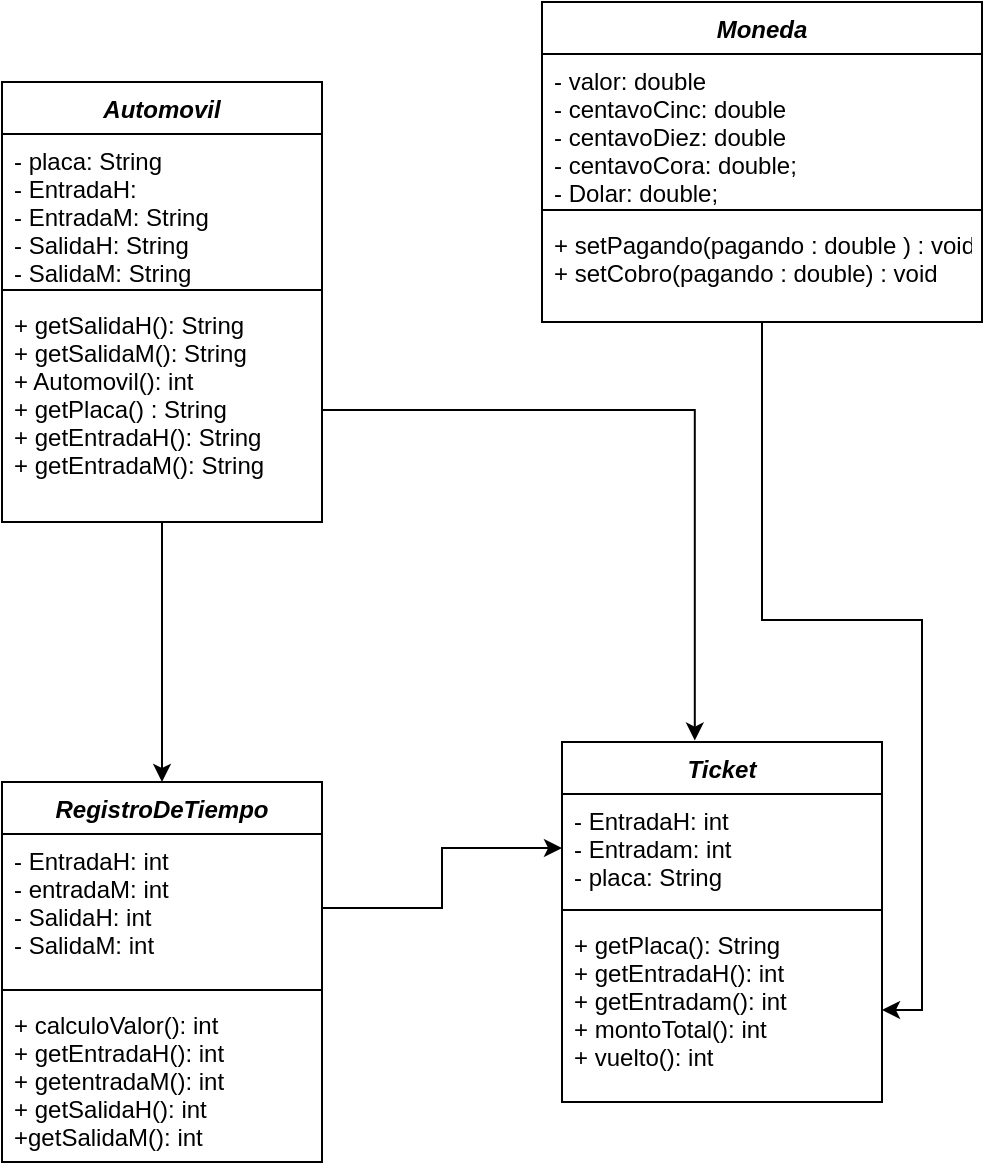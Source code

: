<mxfile version="12.9.3" type="device"><diagram id="BF8G1pakR0LDsPJQZPFh" name="Page-1"><mxGraphModel dx="926" dy="575" grid="1" gridSize="10" guides="1" tooltips="1" connect="1" arrows="1" fold="1" page="1" pageScale="1" pageWidth="827" pageHeight="1169" math="0" shadow="0"><root><mxCell id="0"/><mxCell id="1" parent="0"/><mxCell id="3LKkHamswMoxYh_1yrK7-29" style="edgeStyle=orthogonalEdgeStyle;rounded=0;orthogonalLoop=1;jettySize=auto;html=1;" edge="1" parent="1" source="3LKkHamswMoxYh_1yrK7-5" target="3LKkHamswMoxYh_1yrK7-12"><mxGeometry relative="1" as="geometry"/></mxCell><mxCell id="3LKkHamswMoxYh_1yrK7-5" value="Moneda" style="swimlane;fontStyle=3;align=center;verticalAlign=top;childLayout=stackLayout;horizontal=1;startSize=26;horizontalStack=0;resizeParent=1;resizeParentMax=0;resizeLast=0;collapsible=1;marginBottom=0;" vertex="1" parent="1"><mxGeometry x="310" y="50" width="220" height="160" as="geometry"/></mxCell><mxCell id="3LKkHamswMoxYh_1yrK7-6" value="- valor: double&#10;- centavoCinc: double&#10;- centavoDiez: double&#10;- centavoCora: double;&#10;- Dolar: double;" style="text;strokeColor=none;fillColor=none;align=left;verticalAlign=top;spacingLeft=4;spacingRight=4;overflow=hidden;rotatable=0;points=[[0,0.5],[1,0.5]];portConstraint=eastwest;" vertex="1" parent="3LKkHamswMoxYh_1yrK7-5"><mxGeometry y="26" width="220" height="74" as="geometry"/></mxCell><mxCell id="3LKkHamswMoxYh_1yrK7-7" value="" style="line;strokeWidth=1;fillColor=none;align=left;verticalAlign=middle;spacingTop=-1;spacingLeft=3;spacingRight=3;rotatable=0;labelPosition=right;points=[];portConstraint=eastwest;" vertex="1" parent="3LKkHamswMoxYh_1yrK7-5"><mxGeometry y="100" width="220" height="8" as="geometry"/></mxCell><mxCell id="3LKkHamswMoxYh_1yrK7-8" value="+ setPagando(pagando : double ) : void&#10;+ setCobro(pagando : double) : void" style="text;strokeColor=none;fillColor=none;align=left;verticalAlign=top;spacingLeft=4;spacingRight=4;overflow=hidden;rotatable=0;points=[[0,0.5],[1,0.5]];portConstraint=eastwest;" vertex="1" parent="3LKkHamswMoxYh_1yrK7-5"><mxGeometry y="108" width="220" height="52" as="geometry"/></mxCell><mxCell id="3LKkHamswMoxYh_1yrK7-27" style="edgeStyle=orthogonalEdgeStyle;rounded=0;orthogonalLoop=1;jettySize=auto;html=1;entryX=0.5;entryY=0;entryDx=0;entryDy=0;" edge="1" parent="1" source="3LKkHamswMoxYh_1yrK7-17" target="3LKkHamswMoxYh_1yrK7-13"><mxGeometry relative="1" as="geometry"/></mxCell><mxCell id="3LKkHamswMoxYh_1yrK7-17" value="Automovil" style="swimlane;fontStyle=3;align=center;verticalAlign=top;childLayout=stackLayout;horizontal=1;startSize=26;horizontalStack=0;resizeParent=1;resizeParentMax=0;resizeLast=0;collapsible=1;marginBottom=0;" vertex="1" parent="1"><mxGeometry x="40" y="90" width="160" height="220" as="geometry"/></mxCell><mxCell id="3LKkHamswMoxYh_1yrK7-18" value="- placa: String&#10;- EntradaH: &#10;- EntradaM: String&#10;- SalidaH: String&#10;- SalidaM: String" style="text;strokeColor=none;fillColor=none;align=left;verticalAlign=top;spacingLeft=4;spacingRight=4;overflow=hidden;rotatable=0;points=[[0,0.5],[1,0.5]];portConstraint=eastwest;" vertex="1" parent="3LKkHamswMoxYh_1yrK7-17"><mxGeometry y="26" width="160" height="74" as="geometry"/></mxCell><mxCell id="3LKkHamswMoxYh_1yrK7-19" value="" style="line;strokeWidth=1;fillColor=none;align=left;verticalAlign=middle;spacingTop=-1;spacingLeft=3;spacingRight=3;rotatable=0;labelPosition=right;points=[];portConstraint=eastwest;" vertex="1" parent="3LKkHamswMoxYh_1yrK7-17"><mxGeometry y="100" width="160" height="8" as="geometry"/></mxCell><mxCell id="3LKkHamswMoxYh_1yrK7-20" value="+ getSalidaH(): String&#10;+ getSalidaM(): String&#10;+ Automovil(): int&#10;+ getPlaca() : String&#10;+ getEntradaH(): String&#10;+ getEntradaM(): String" style="text;strokeColor=none;fillColor=none;align=left;verticalAlign=top;spacingLeft=4;spacingRight=4;overflow=hidden;rotatable=0;points=[[0,0.5],[1,0.5]];portConstraint=eastwest;" vertex="1" parent="3LKkHamswMoxYh_1yrK7-17"><mxGeometry y="108" width="160" height="112" as="geometry"/></mxCell><mxCell id="3LKkHamswMoxYh_1yrK7-13" value="RegistroDeTiempo" style="swimlane;fontStyle=3;align=center;verticalAlign=top;childLayout=stackLayout;horizontal=1;startSize=26;horizontalStack=0;resizeParent=1;resizeParentMax=0;resizeLast=0;collapsible=1;marginBottom=0;" vertex="1" parent="1"><mxGeometry x="40" y="440" width="160" height="190" as="geometry"/></mxCell><mxCell id="3LKkHamswMoxYh_1yrK7-14" value="- EntradaH: int&#10;- entradaM: int&#10;- SalidaH: int&#10;- SalidaM: int" style="text;strokeColor=none;fillColor=none;align=left;verticalAlign=top;spacingLeft=4;spacingRight=4;overflow=hidden;rotatable=0;points=[[0,0.5],[1,0.5]];portConstraint=eastwest;" vertex="1" parent="3LKkHamswMoxYh_1yrK7-13"><mxGeometry y="26" width="160" height="74" as="geometry"/></mxCell><mxCell id="3LKkHamswMoxYh_1yrK7-15" value="" style="line;strokeWidth=1;fillColor=none;align=left;verticalAlign=middle;spacingTop=-1;spacingLeft=3;spacingRight=3;rotatable=0;labelPosition=right;points=[];portConstraint=eastwest;" vertex="1" parent="3LKkHamswMoxYh_1yrK7-13"><mxGeometry y="100" width="160" height="8" as="geometry"/></mxCell><mxCell id="3LKkHamswMoxYh_1yrK7-16" value="+ calculoValor(): int&#10;+ getEntradaH(): int&#10;+ getentradaM(): int&#10;+ getSalidaH(): int&#10;+getSalidaM(): int" style="text;strokeColor=none;fillColor=none;align=left;verticalAlign=top;spacingLeft=4;spacingRight=4;overflow=hidden;rotatable=0;points=[[0,0.5],[1,0.5]];portConstraint=eastwest;" vertex="1" parent="3LKkHamswMoxYh_1yrK7-13"><mxGeometry y="108" width="160" height="82" as="geometry"/></mxCell><mxCell id="3LKkHamswMoxYh_1yrK7-9" value="Ticket" style="swimlane;fontStyle=3;align=center;verticalAlign=top;childLayout=stackLayout;horizontal=1;startSize=26;horizontalStack=0;resizeParent=1;resizeParentMax=0;resizeLast=0;collapsible=1;marginBottom=0;" vertex="1" parent="1"><mxGeometry x="320" y="420" width="160" height="180" as="geometry"/></mxCell><mxCell id="3LKkHamswMoxYh_1yrK7-10" value="- EntradaH: int&#10;- Entradam: int&#10;- placa: String" style="text;strokeColor=none;fillColor=none;align=left;verticalAlign=top;spacingLeft=4;spacingRight=4;overflow=hidden;rotatable=0;points=[[0,0.5],[1,0.5]];portConstraint=eastwest;" vertex="1" parent="3LKkHamswMoxYh_1yrK7-9"><mxGeometry y="26" width="160" height="54" as="geometry"/></mxCell><mxCell id="3LKkHamswMoxYh_1yrK7-11" value="" style="line;strokeWidth=1;fillColor=none;align=left;verticalAlign=middle;spacingTop=-1;spacingLeft=3;spacingRight=3;rotatable=0;labelPosition=right;points=[];portConstraint=eastwest;" vertex="1" parent="3LKkHamswMoxYh_1yrK7-9"><mxGeometry y="80" width="160" height="8" as="geometry"/></mxCell><mxCell id="3LKkHamswMoxYh_1yrK7-12" value="+ getPlaca(): String&#10;+ getEntradaH(): int&#10;+ getEntradam(): int&#10;+ montoTotal(): int&#10;+ vuelto(): int" style="text;strokeColor=none;fillColor=none;align=left;verticalAlign=top;spacingLeft=4;spacingRight=4;overflow=hidden;rotatable=0;points=[[0,0.5],[1,0.5]];portConstraint=eastwest;" vertex="1" parent="3LKkHamswMoxYh_1yrK7-9"><mxGeometry y="88" width="160" height="92" as="geometry"/></mxCell><mxCell id="3LKkHamswMoxYh_1yrK7-30" style="edgeStyle=orthogonalEdgeStyle;rounded=0;orthogonalLoop=1;jettySize=auto;html=1;" edge="1" parent="1" source="3LKkHamswMoxYh_1yrK7-14" target="3LKkHamswMoxYh_1yrK7-10"><mxGeometry relative="1" as="geometry"/></mxCell><mxCell id="3LKkHamswMoxYh_1yrK7-33" style="edgeStyle=orthogonalEdgeStyle;rounded=0;orthogonalLoop=1;jettySize=auto;html=1;entryX=0.415;entryY=-0.004;entryDx=0;entryDy=0;entryPerimeter=0;" edge="1" parent="1" source="3LKkHamswMoxYh_1yrK7-20" target="3LKkHamswMoxYh_1yrK7-9"><mxGeometry relative="1" as="geometry"/></mxCell></root></mxGraphModel></diagram></mxfile>